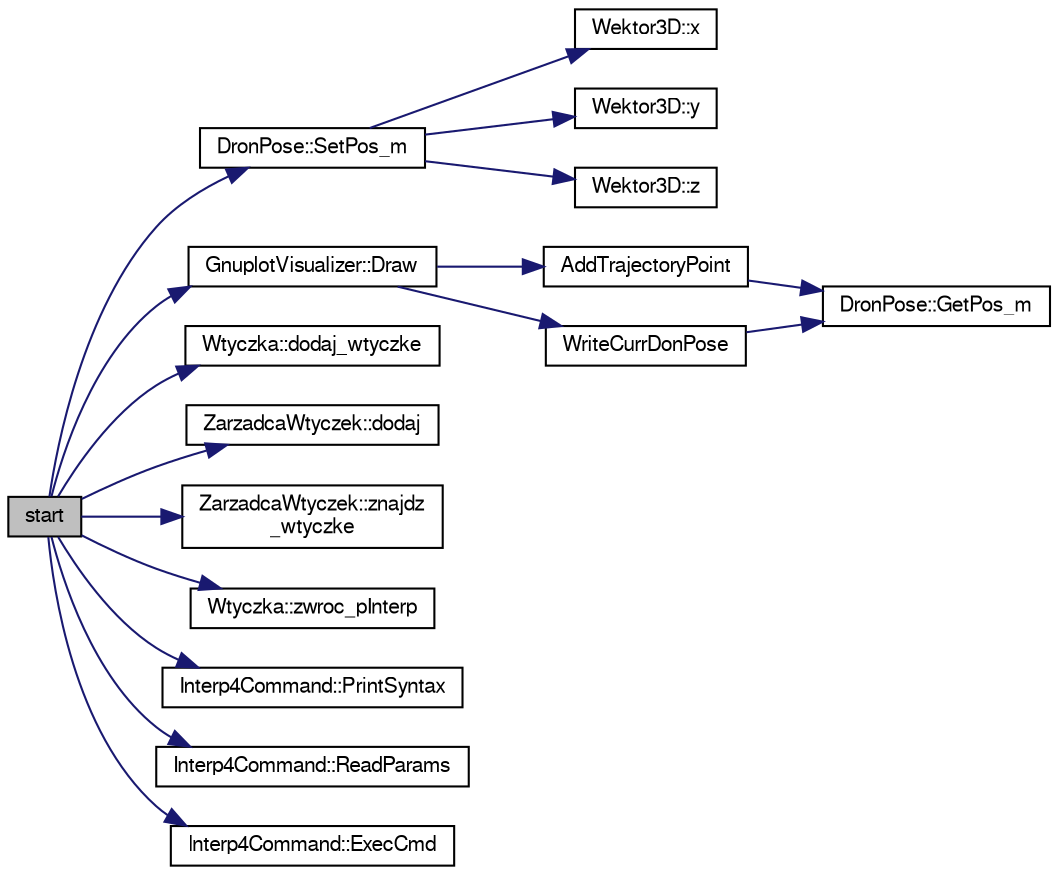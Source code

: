 digraph "start"
{
  edge [fontname="FreeSans",fontsize="10",labelfontname="FreeSans",labelfontsize="10"];
  node [fontname="FreeSans",fontsize="10",shape=record];
  rankdir="LR";
  Node1 [label="start",height=0.2,width=0.4,color="black", fillcolor="grey75", style="filled", fontcolor="black"];
  Node1 -> Node2 [color="midnightblue",fontsize="10",style="solid",fontname="FreeSans"];
  Node2 [label="DronPose::SetPos_m",height=0.2,width=0.4,color="black", fillcolor="white", style="filled",URL="$class_dron_pose.html#aeefe822241c1c8dbcab3e806dd1016bf",tooltip="Ustawia wartości współrzędnych pozy robota. "];
  Node2 -> Node3 [color="midnightblue",fontsize="10",style="solid",fontname="FreeSans"];
  Node3 [label="Wektor3D::x",height=0.2,width=0.4,color="black", fillcolor="white", style="filled",URL="$class_wektor3_d.html#ad0c31a932da0869dd3ef99ed6e8025c1",tooltip="Udostępia do odczytu współrzędną x-ową. "];
  Node2 -> Node4 [color="midnightblue",fontsize="10",style="solid",fontname="FreeSans"];
  Node4 [label="Wektor3D::y",height=0.2,width=0.4,color="black", fillcolor="white", style="filled",URL="$class_wektor3_d.html#a470e6aadf3fca3101398c9326f20bfa6",tooltip="Udostępia do odczytu współrzędną y-ową. "];
  Node2 -> Node5 [color="midnightblue",fontsize="10",style="solid",fontname="FreeSans"];
  Node5 [label="Wektor3D::z",height=0.2,width=0.4,color="black", fillcolor="white", style="filled",URL="$class_wektor3_d.html#a79389ab1455820e0ad030350668d91d7",tooltip="Udostępia do odczytu współrzędną z-ową. "];
  Node1 -> Node6 [color="midnightblue",fontsize="10",style="solid",fontname="FreeSans"];
  Node6 [label="GnuplotVisualizer::Draw",height=0.2,width=0.4,color="black", fillcolor="white", style="filled",URL="$class_gnuplot_visualizer.html#a2838d8dfb9a8e5f1c383f59f2dd2d9a1"];
  Node6 -> Node7 [color="midnightblue",fontsize="10",style="solid",fontname="FreeSans"];
  Node7 [label="AddTrajectoryPoint",height=0.2,width=0.4,color="black", fillcolor="white", style="filled",URL="$_gnuplot_visualizer_8cpp.html#a6c3d421ff2f75448e73d2e2d5bd4193f"];
  Node7 -> Node8 [color="midnightblue",fontsize="10",style="solid",fontname="FreeSans"];
  Node8 [label="DronPose::GetPos_m",height=0.2,width=0.4,color="black", fillcolor="white", style="filled",URL="$class_dron_pose.html#a28a67bce394f521e1dad82e1e732d2b4",tooltip="Udostępnia wartości współrzędnych pozy robota. "];
  Node6 -> Node9 [color="midnightblue",fontsize="10",style="solid",fontname="FreeSans"];
  Node9 [label="WriteCurrDonPose",height=0.2,width=0.4,color="black", fillcolor="white", style="filled",URL="$_gnuplot_visualizer_8cpp.html#a9f7a66ce1ada8bb52c97bc5fb9110f61"];
  Node9 -> Node8 [color="midnightblue",fontsize="10",style="solid",fontname="FreeSans"];
  Node1 -> Node10 [color="midnightblue",fontsize="10",style="solid",fontname="FreeSans"];
  Node10 [label="Wtyczka::dodaj_wtyczke",height=0.2,width=0.4,color="black", fillcolor="white", style="filled",URL="$class_wtyczka.html#a9e6f77fccad0488ff4fe7af14837c0f3",tooltip="aktualizuje wskazniki klasy o konkretne wartosci z zadanej wtyczki "];
  Node1 -> Node11 [color="midnightblue",fontsize="10",style="solid",fontname="FreeSans"];
  Node11 [label="ZarzadcaWtyczek::dodaj",height=0.2,width=0.4,color="black", fillcolor="white", style="filled",URL="$class_zarzadca_wtyczek.html#a884dcd74c02a20f7c417c81d57a25865",tooltip="dodaje do naszej mapy kolejne wtyczki "];
  Node1 -> Node12 [color="midnightblue",fontsize="10",style="solid",fontname="FreeSans"];
  Node12 [label="ZarzadcaWtyczek::znajdz\l_wtyczke",height=0.2,width=0.4,color="black", fillcolor="white", style="filled",URL="$class_zarzadca_wtyczek.html#a2491c29414eee59b94ed0027d5d46e44",tooltip="dodaje do naszej mapy kolejne wtyczki "];
  Node1 -> Node13 [color="midnightblue",fontsize="10",style="solid",fontname="FreeSans"];
  Node13 [label="Wtyczka::zwroc_pInterp",height=0.2,width=0.4,color="black", fillcolor="white", style="filled",URL="$class_wtyczka.html#a906c746b382668b6f1b9baea189514ec",tooltip="zwraca wskaznik do konkretnej wtyczki, jako ze jest on zmienna prywatna "];
  Node1 -> Node14 [color="midnightblue",fontsize="10",style="solid",fontname="FreeSans"];
  Node14 [label="Interp4Command::PrintSyntax",height=0.2,width=0.4,color="black", fillcolor="white", style="filled",URL="$class_interp4_command.html#a693ca79d24ba27d11a19ed6fc90c37b9"];
  Node1 -> Node15 [color="midnightblue",fontsize="10",style="solid",fontname="FreeSans"];
  Node15 [label="Interp4Command::ReadParams",height=0.2,width=0.4,color="black", fillcolor="white", style="filled",URL="$class_interp4_command.html#a3e15ef01af10fa8961926fd9b0274ab8"];
  Node1 -> Node16 [color="midnightblue",fontsize="10",style="solid",fontname="FreeSans"];
  Node16 [label="Interp4Command::ExecCmd",height=0.2,width=0.4,color="black", fillcolor="white", style="filled",URL="$class_interp4_command.html#addcabef75953607c3e94ac8cc2cab7c8"];
}
